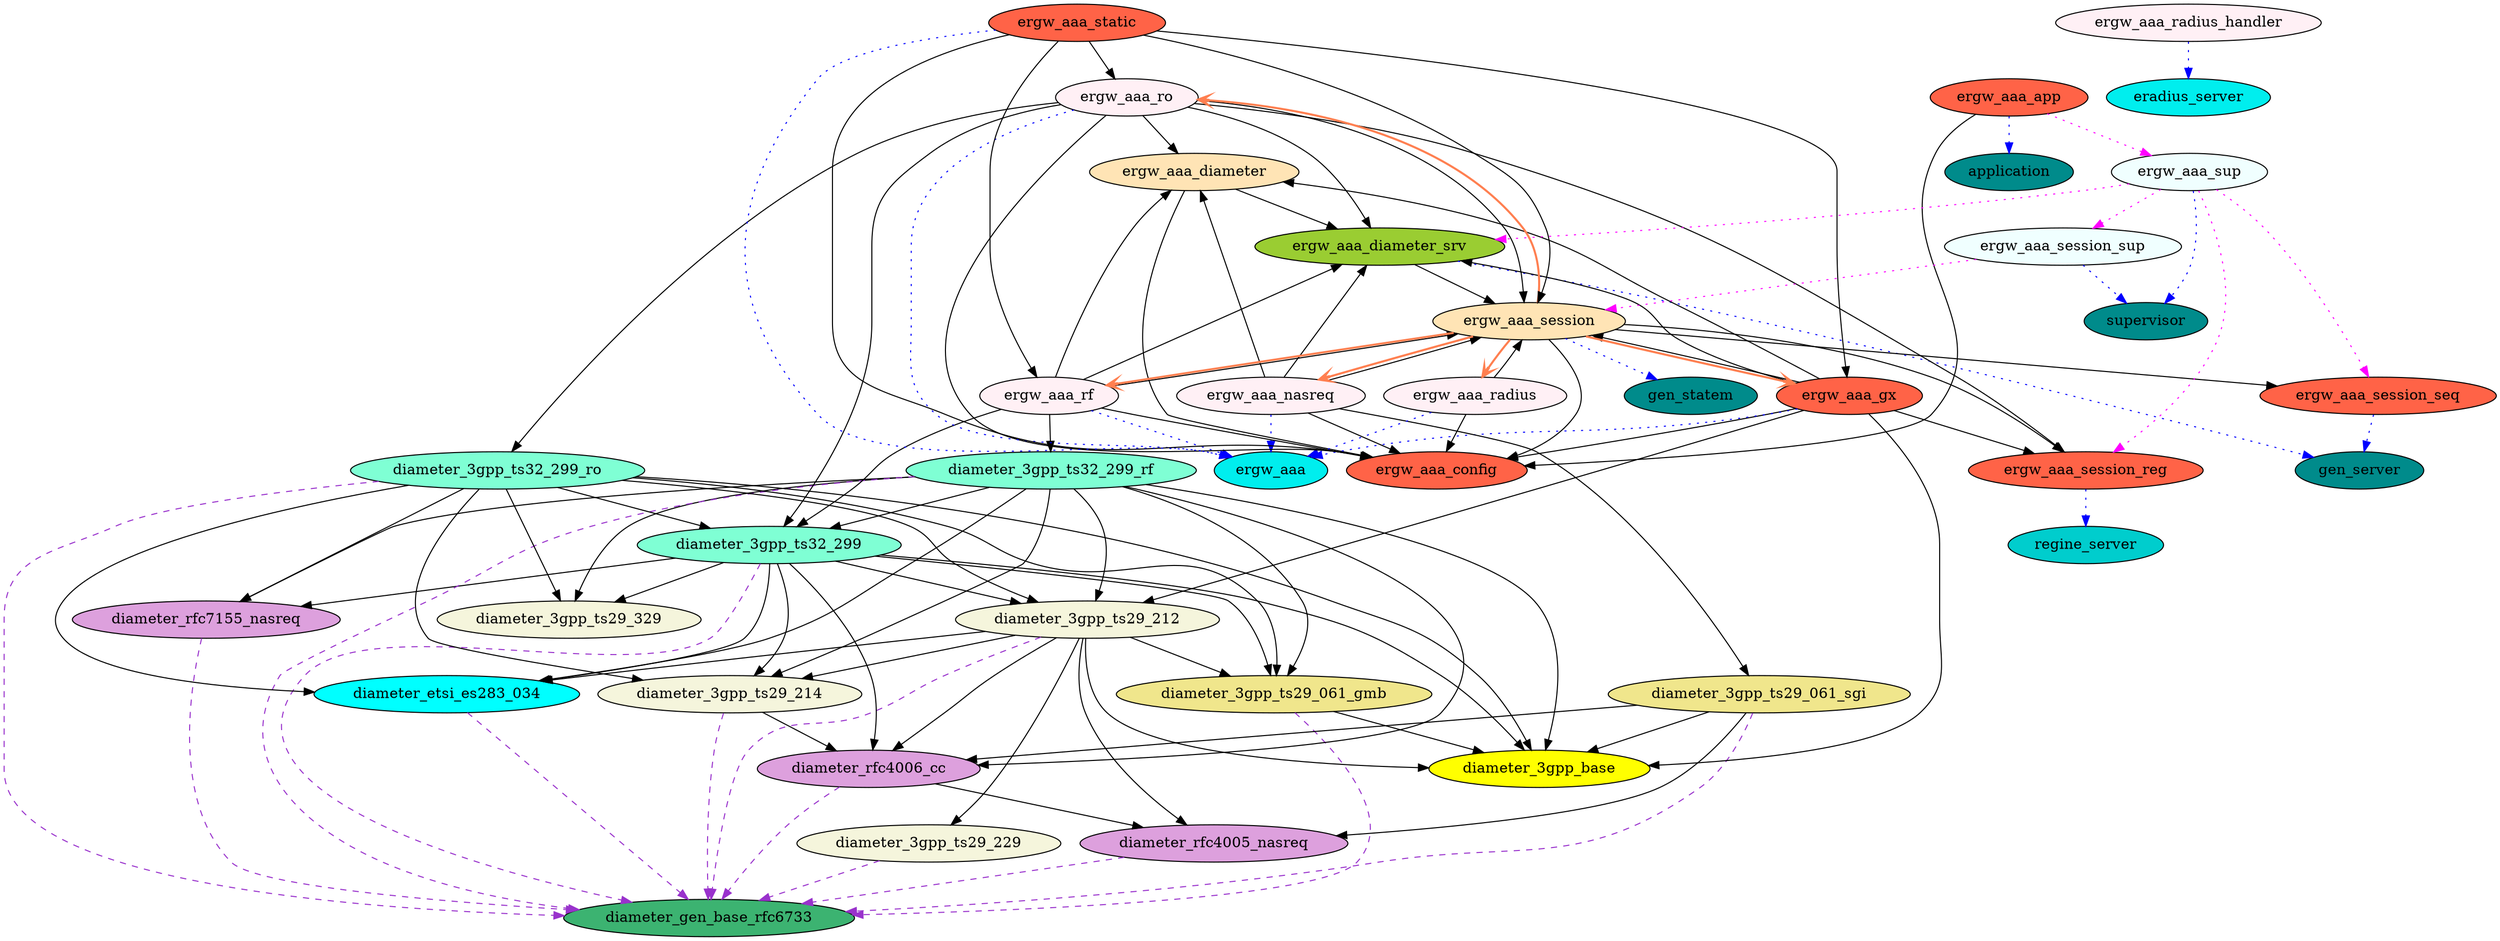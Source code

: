 ﻿/* Version: 0.0.1, Date:2019-02-10, Status: Always Draft */
/* Master file of entire ergw_aaa to produce smaller feature diagrams */
/* Download graphwiz, and run dot cmd  below minus the quotes-> */
/* ' dot -Tsvg ergw_aaa_flow_syntax.dot -o ergw_aaa_flow_syntax.svg ' */
digraph ergw_aaa_flow_syntax {
{
node [shape=oval style=filled]
diameter_3gpp_base [fillcolor=yellow]
diameter_3gpp_ts29_061_gmb [fillcolor=khaki]
diameter_3gpp_ts29_061_sgi [fillcolor=khaki]
diameter_3gpp_ts29_212 [fillcolor=beige]
diameter_3gpp_ts29_214 [fillcolor=beige]
diameter_3gpp_ts29_229 [fillcolor=beige]
diameter_3gpp_ts29_329 [fillcolor=beige]
diameter_3gpp_ts32_299 [fillcolor=aquamarine]
diameter_3gpp_ts32_299_rf [fillcolor=aquamarine]
diameter_3gpp_ts32_299_ro [fillcolor=aquamarine]
diameter_etsi_es283_034 [fillcolor=cyan]
diameter_rfc4005_nasreq [fillcolor=plum]
diameter_rfc4006_cc [fillcolor=plum]
diameter_rfc7155_nasreq [fillcolor=plum]
ergw_aaa_app [fillcolor=tomato]
ergw_aaa_config [fillcolor=tomato]
ergw_aaa_diameter [fillcolor=moccasin]
ergw_aaa_diameter_srv [fillcolor=yellowgreen]
ergw_aaa [fillcolor=tomato]
ergw_aaa_gx [fillcolor=tomato]
ergw_aaa_nasreq [fillcolor=lavenderblush]
ergw_aaa_radius [fillcolor=lavenderblush]
ergw_aaa_radius_handler [fillcolor=lavenderblush]
ergw_aaa_rf [fillcolor=lavenderblush]
ergw_aaa_ro [fillcolor=lavenderblush]
ergw_aaa_session [fillcolor=moccasin]
ergw_aaa_session_reg [fillcolor=tomato]
ergw_aaa_session_seq [fillcolor=tomato]
ergw_aaa_session_sup[fillcolor=azure]
ergw_aaa_static [fillcolor=tomato]
ergw_aaa_sup [fillcolor=azure]
/* Standard erlang diameter_gen_base_rfc6733 module ergw_aaa */
diameter_gen_base_rfc6733 [fillcolor=mediumseagreen]
/* behaviours */
ergw_aaa [fillcolor=cyan2]
eradius_server [fillcolor=cyan2]
regine_server [fillcolor=cyan3]
application [fillcolor=cyan4]
supervisor [fillcolor=cyan4]
gen_server [fillcolor=cyan4]
gen_statem [fillcolor=cyan4]
}

/* No outgoing calls for diameter_3gpp_base */
diameter_3gpp_ts29_061_gmb -> diameter_3gpp_base
diameter_3gpp_ts29_061_gmb -> diameter_gen_base_rfc6733 [style="dashed" color="darkorchid"]
diameter_3gpp_ts29_061_sgi -> {diameter_3gpp_base diameter_rfc4005_nasreq diameter_rfc4006_cc}
diameter_3gpp_ts29_061_sgi -> diameter_gen_base_rfc6733 [style="dashed" color="darkorchid"]
diameter_3gpp_ts29_212 -> {diameter_3gpp_base diameter_3gpp_ts29_061_gmb diameter_3gpp_ts29_214 diameter_3gpp_ts29_229 diameter_etsi_es283_034 diameter_rfc4005_nasreq diameter_rfc4006_cc}
diameter_3gpp_ts29_212 -> diameter_gen_base_rfc6733 [style="dashed" color="darkorchid"]
diameter_3gpp_ts29_214 -> diameter_rfc4006_cc
diameter_3gpp_ts29_214 -> diameter_gen_base_rfc6733 [style="dashed" color="darkorchid"]
diameter_3gpp_ts29_229 -> diameter_gen_base_rfc6733 [style="dashed" color="darkorchid"]
/* No outgoing calls for diameter_3gpp_ts29_329 */
diameter_3gpp_ts32_299 -> {diameter_3gpp_base diameter_3gpp_ts29_061_gmb diameter_3gpp_ts29_212 diameter_3gpp_ts29_214 diameter_3gpp_ts29_329 diameter_etsi_es283_034 diameter_rfc4006_cc diameter_rfc7155_nasreq}
diameter_3gpp_ts32_299 -> diameter_gen_base_rfc6733 [style="dashed" color="darkorchid"]
diameter_3gpp_ts32_299_rf -> {diameter_3gpp_base diameter_3gpp_ts29_061_gmb diameter_3gpp_ts29_212 diameter_3gpp_ts29_214 diameter_3gpp_ts29_329 diameter_3gpp_ts32_299 diameter_etsi_es283_034 diameter_rfc4006_cc diameter_rfc7155_nasreq}
diameter_3gpp_ts32_299_rf -> diameter_gen_base_rfc6733 [style="dashed" color="darkorchid"]
diameter_3gpp_ts32_299_ro -> {diameter_3gpp_base diameter_3gpp_ts29_061_gmb diameter_3gpp_ts29_212 diameter_3gpp_ts29_214 diameter_3gpp_ts29_329 diameter_3gpp_ts32_299 diameter_rfc7155_nasreq diameter_etsi_es283_034}
diameter_3gpp_ts32_299_ro -> diameter_gen_base_rfc6733 [style="dashed" color="darkorchid"]
diameter_etsi_es283_034 -> diameter_gen_base_rfc6733 [style="dashed" color="darkorchid"]
diameter_rfc4005_nasreq -> diameter_gen_base_rfc6733 [style="dashed" color="darkorchid"]
diameter_rfc4006_cc -> diameter_rfc4005_nasreq
diameter_rfc4006_cc -> diameter_gen_base_rfc6733 [style="dashed" color="darkorchid"]
diameter_rfc7155_nasreq -> diameter_gen_base_rfc6733 [style="dashed" color="darkorchid"]
ergw_aaa_app -> ergw_aaa_config
ergw_aaa_app -> ergw_aaa_sup [style="dotted" color="magenta"]
ergw_aaa_app -> application [style="dotted" color="blue"]
/* No outgoing calls for diameter_rfc4005_nasreq */
/* No outgoing calls for ergw_aaa_config */
ergw_aaa_diameter -> {ergw_aaa_config ergw_aaa_diameter_srv}
ergw_aaa_diameter_srv -> ergw_aaa_session
ergw_aaa_diameter_srv -> gen_server [style="dotted" color="blue"]
/* No outgoing calls for ergw_aaa */
ergw_aaa_gx -> {diameter_3gpp_base diameter_3gpp_ts29_212 ergw_aaa_config ergw_aaa_diameter
ergw_aaa_session ergw_aaa_diameter_srv ergw_aaa_session_reg}
ergw_aaa_gx -> ergw_aaa [style="dotted" color="blue"]
ergw_aaa_nasreq -> {diameter_3gpp_ts29_061_sgi ergw_aaa_config ergw_aaa_diameter ergw_aaa_diameter_srv ergw_aaa_session}
ergw_aaa_nasreq -> ergw_aaa [style="dotted" color="blue"]
ergw_aaa_radius -> {ergw_aaa_config ergw_aaa_session}
ergw_aaa_radius -> ergw_aaa [style="dotted" color="blue"]
ergw_aaa_radius_handler -> eradius_server [style="dotted" color="blue"]
ergw_aaa_rf -> {diameter_3gpp_ts32_299 diameter_3gpp_ts32_299_rf ergw_aaa_config ergw_aaa_diameter ergw_aaa_diameter_srv ergw_aaa_session}
ergw_aaa_rf -> ergw_aaa [style="dotted" color="blue"]
ergw_aaa_ro -> {diameter_3gpp_ts32_299 diameter_3gpp_ts32_299_ro ergw_aaa_config ergw_aaa_diameter ergw_aaa_diameter_srv ergw_aaa_session ergw_aaa_session_reg}
ergw_aaa_ro -> ergw_aaa [style="dotted" color="blue"]
ergw_aaa_session -> {ergw_aaa_config ergw_aaa_session_reg ergw_aaa_session_seq}
ergw_aaa_session -> {ergw_aaa_gx ergw_aaa_nasreq ergw_aaa_radius ergw_aaa_rf ergw_aaa_ro} [style="bold" arrowhead="vee" color="coral"]
ergw_aaa_session -> gen_statem [style="dotted" color="blue"]
ergw_aaa_session_reg -> regine_server [style="dotted" color="blue"]
ergw_aaa_session_seq -> gen_server [style="dotted" color="blue"]
ergw_aaa_session_sup -> supervisor [style="dotted" color="blue"]
ergw_aaa_static -> {ergw_aaa_config ergw_aaa_gx ergw_aaa_rf ergw_aaa_ro, ergw_aaa_session}
ergw_aaa_static -> ergw_aaa [style="dotted" color="blue"]
ergw_aaa_session_sup -> ergw_aaa_session [style="dotted" color="magenta"]
ergw_aaa_sup -> {ergw_aaa_diameter_srv ergw_aaa_session_reg ergw_aaa_session_sup ergw_aaa_session_seq} [style="dotted" color="magenta"]
ergw_aaa_sup -> supervisor [style="dotted" color="blue"]
}
